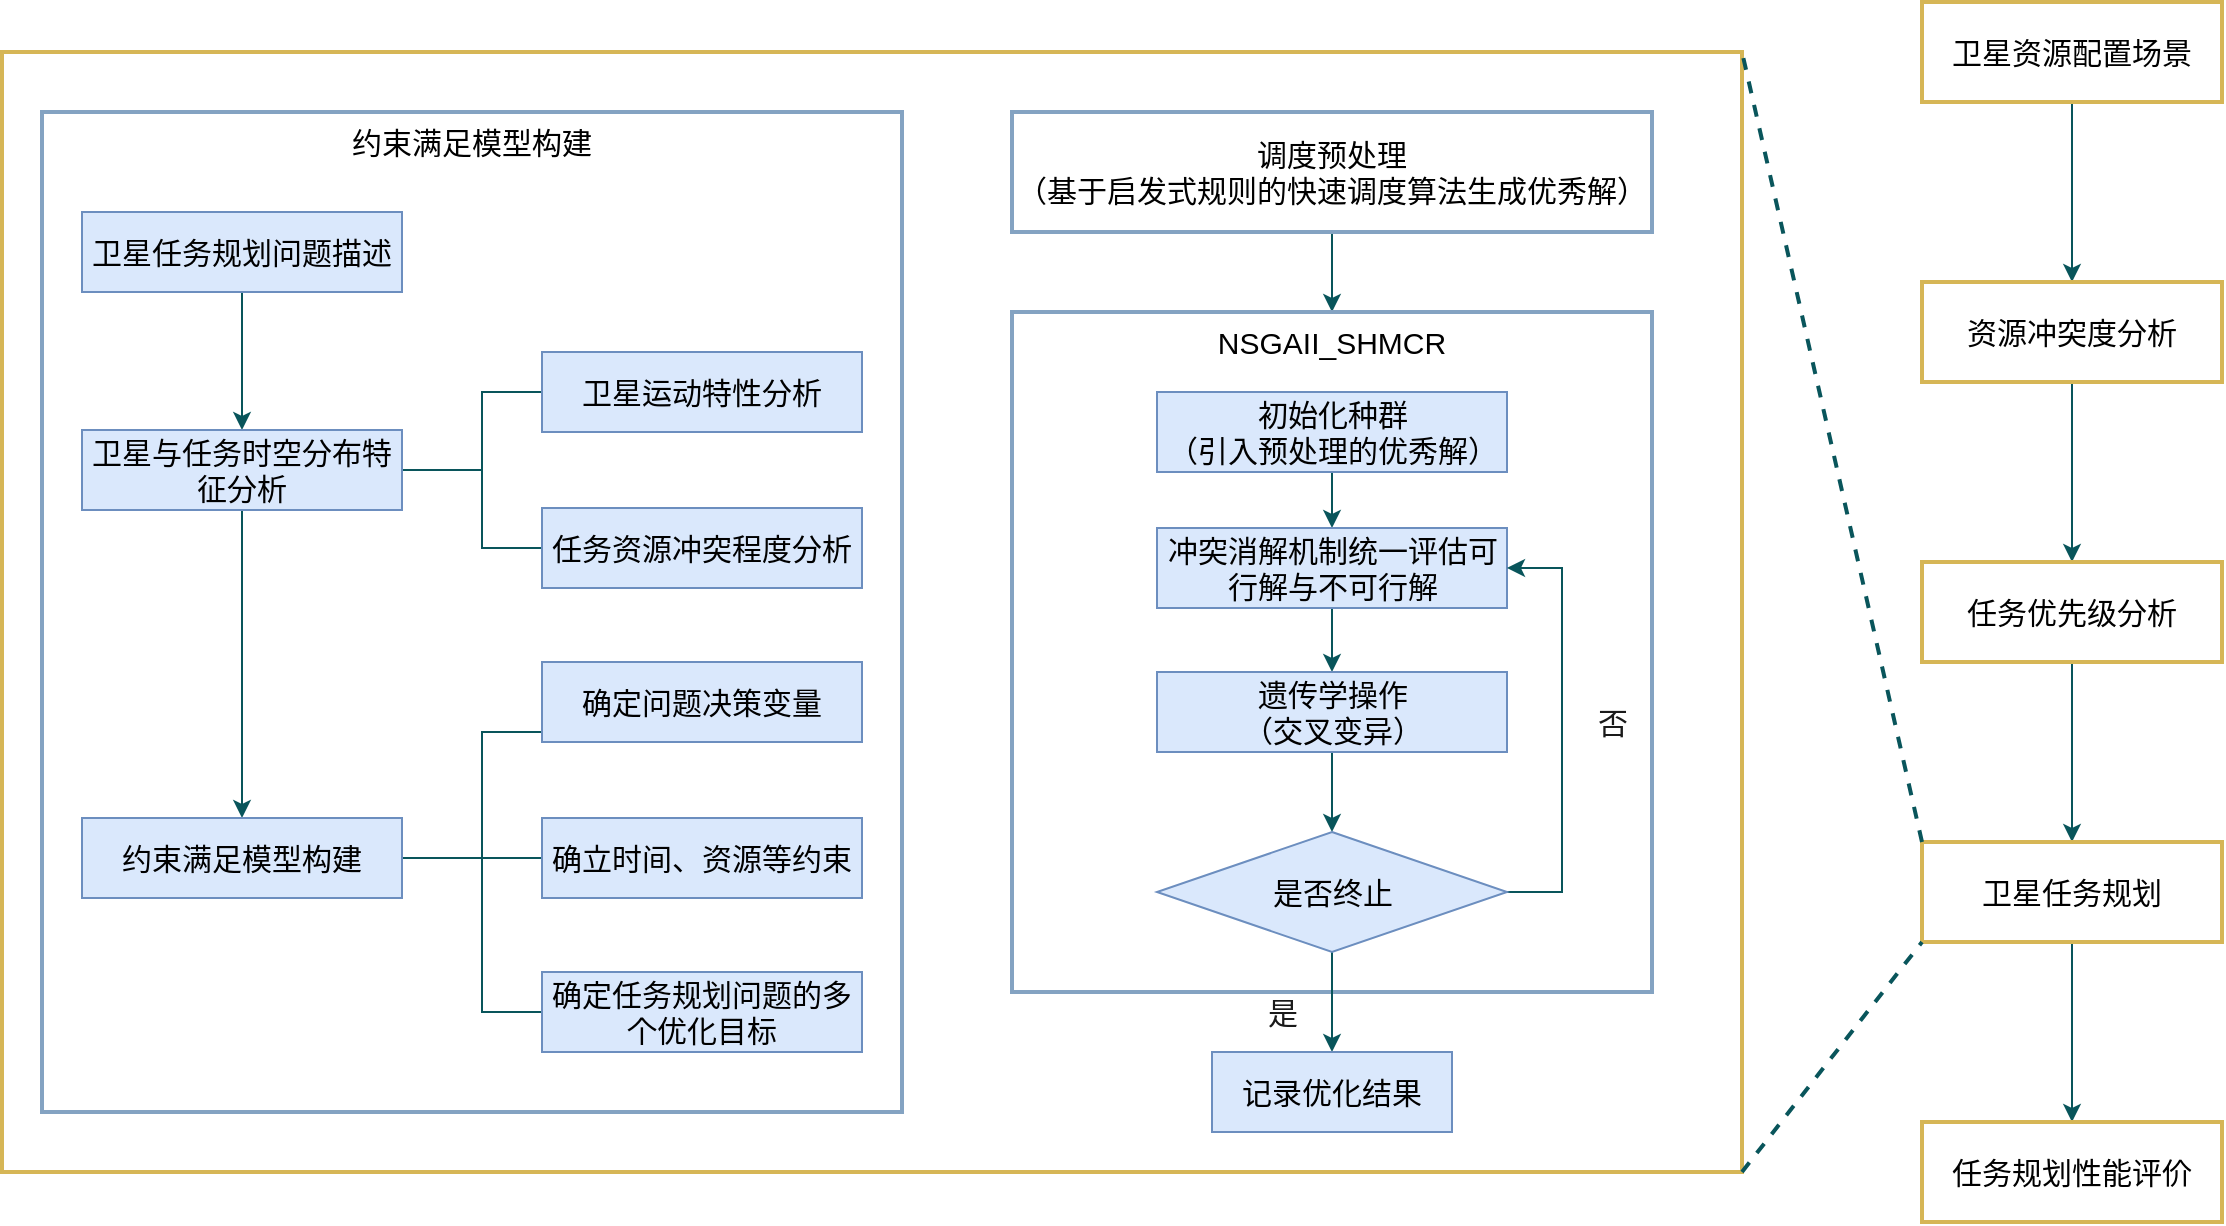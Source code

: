 <mxfile version="22.1.21" type="github">
  <diagram name="第 1 页" id="R7lRiUveevS0r1VpLNnj">
    <mxGraphModel dx="1687" dy="868" grid="1" gridSize="10" guides="1" tooltips="1" connect="1" arrows="1" fold="1" page="1" pageScale="1" pageWidth="827" pageHeight="1169" math="0" shadow="0">
      <root>
        <mxCell id="0" />
        <mxCell id="1" parent="0" />
        <mxCell id="183rZbsKnCli-wK0PXnV-64" value="" style="rounded=0;whiteSpace=wrap;html=1;labelBackgroundColor=none;fontSize=15;fillColor=default;strokeColor=#d6b656;strokeWidth=2;fontColor=default;" vertex="1" parent="1">
          <mxGeometry x="20" y="110" width="870" height="560" as="geometry" />
        </mxCell>
        <mxCell id="183rZbsKnCli-wK0PXnV-3" value="" style="edgeStyle=orthogonalEdgeStyle;rounded=0;orthogonalLoop=1;jettySize=auto;html=1;fontSize=15;labelBackgroundColor=none;fontColor=default;strokeColor=#09555B;" edge="1" parent="1" source="183rZbsKnCli-wK0PXnV-1" target="183rZbsKnCli-wK0PXnV-2">
          <mxGeometry relative="1" as="geometry" />
        </mxCell>
        <mxCell id="183rZbsKnCli-wK0PXnV-1" value="卫星资源配置场景" style="rounded=0;whiteSpace=wrap;html=1;fontSize=15;strokeWidth=2;labelBackgroundColor=none;fillColor=default;strokeColor=#d6b656;" vertex="1" parent="1">
          <mxGeometry x="980" y="85" width="150" height="50" as="geometry" />
        </mxCell>
        <mxCell id="183rZbsKnCli-wK0PXnV-5" value="" style="edgeStyle=orthogonalEdgeStyle;rounded=0;orthogonalLoop=1;jettySize=auto;html=1;fontSize=15;labelBackgroundColor=none;fontColor=default;strokeColor=#09555B;" edge="1" parent="1" source="183rZbsKnCli-wK0PXnV-2" target="183rZbsKnCli-wK0PXnV-4">
          <mxGeometry relative="1" as="geometry" />
        </mxCell>
        <mxCell id="183rZbsKnCli-wK0PXnV-2" value="资源冲突度分析" style="whiteSpace=wrap;html=1;rounded=0;fontSize=15;strokeWidth=2;labelBackgroundColor=none;fillColor=default;strokeColor=#d6b656;" vertex="1" parent="1">
          <mxGeometry x="980" y="225" width="150" height="50" as="geometry" />
        </mxCell>
        <mxCell id="183rZbsKnCli-wK0PXnV-7" value="" style="edgeStyle=orthogonalEdgeStyle;rounded=0;orthogonalLoop=1;jettySize=auto;html=1;fontSize=15;labelBackgroundColor=none;fontColor=default;strokeColor=#09555B;" edge="1" parent="1" source="183rZbsKnCli-wK0PXnV-4" target="183rZbsKnCli-wK0PXnV-6">
          <mxGeometry relative="1" as="geometry" />
        </mxCell>
        <mxCell id="183rZbsKnCli-wK0PXnV-4" value="任务优先级分析" style="whiteSpace=wrap;html=1;rounded=0;fontSize=15;strokeWidth=2;labelBackgroundColor=none;fillColor=default;strokeColor=#d6b656;" vertex="1" parent="1">
          <mxGeometry x="980" y="365" width="150" height="50" as="geometry" />
        </mxCell>
        <mxCell id="183rZbsKnCli-wK0PXnV-9" value="" style="edgeStyle=orthogonalEdgeStyle;rounded=0;orthogonalLoop=1;jettySize=auto;html=1;fontSize=15;labelBackgroundColor=none;fontColor=default;strokeColor=#09555B;" edge="1" parent="1" source="183rZbsKnCli-wK0PXnV-6" target="183rZbsKnCli-wK0PXnV-8">
          <mxGeometry relative="1" as="geometry" />
        </mxCell>
        <mxCell id="183rZbsKnCli-wK0PXnV-6" value="卫星任务规划" style="whiteSpace=wrap;html=1;rounded=0;fontSize=15;strokeWidth=2;labelBackgroundColor=none;fillColor=default;strokeColor=#d6b656;" vertex="1" parent="1">
          <mxGeometry x="980" y="505" width="150" height="50" as="geometry" />
        </mxCell>
        <mxCell id="183rZbsKnCli-wK0PXnV-8" value="任务规划性能评价" style="whiteSpace=wrap;html=1;rounded=0;fontSize=15;strokeWidth=2;labelBackgroundColor=none;fillColor=default;strokeColor=#d6b656;" vertex="1" parent="1">
          <mxGeometry x="980" y="645" width="150" height="50" as="geometry" />
        </mxCell>
        <mxCell id="183rZbsKnCli-wK0PXnV-13" value="&lt;font style=&quot;font-size: 15px;&quot;&gt;约束满足模型构建&lt;/font&gt;" style="rounded=0;whiteSpace=wrap;html=1;verticalAlign=top;fontSize=15;labelBackgroundColor=none;strokeWidth=2;fillColor=default;strokeColor=#84A3C2;" vertex="1" parent="1">
          <mxGeometry x="40" y="140" width="430" height="500" as="geometry" />
        </mxCell>
        <mxCell id="183rZbsKnCli-wK0PXnV-16" value="" style="edgeStyle=orthogonalEdgeStyle;rounded=0;orthogonalLoop=1;jettySize=auto;html=1;fontSize=15;labelBackgroundColor=none;fontColor=default;strokeColor=#09555B;" edge="1" parent="1" source="183rZbsKnCli-wK0PXnV-14" target="183rZbsKnCli-wK0PXnV-15">
          <mxGeometry relative="1" as="geometry" />
        </mxCell>
        <mxCell id="183rZbsKnCli-wK0PXnV-14" value="卫星任务规划问题描述" style="rounded=0;whiteSpace=wrap;html=1;fontSize=15;labelBackgroundColor=none;fillColor=#dae8fc;strokeColor=#6c8ebf;" vertex="1" parent="1">
          <mxGeometry x="60" y="190" width="160" height="40" as="geometry" />
        </mxCell>
        <mxCell id="183rZbsKnCli-wK0PXnV-19" value="" style="edgeStyle=orthogonalEdgeStyle;rounded=0;orthogonalLoop=1;jettySize=auto;html=1;fontSize=15;labelBackgroundColor=none;fontColor=default;strokeColor=#09555B;" edge="1" parent="1" source="183rZbsKnCli-wK0PXnV-15" target="183rZbsKnCli-wK0PXnV-18">
          <mxGeometry relative="1" as="geometry" />
        </mxCell>
        <mxCell id="183rZbsKnCli-wK0PXnV-30" value="" style="edgeStyle=orthogonalEdgeStyle;rounded=0;orthogonalLoop=1;jettySize=auto;html=1;endArrow=none;endFill=0;fontSize=15;labelBackgroundColor=none;fontColor=default;strokeColor=#09555B;" edge="1" parent="1" source="183rZbsKnCli-wK0PXnV-15" target="183rZbsKnCli-wK0PXnV-29">
          <mxGeometry relative="1" as="geometry">
            <Array as="points">
              <mxPoint x="260" y="319" />
              <mxPoint x="260" y="280" />
            </Array>
          </mxGeometry>
        </mxCell>
        <mxCell id="183rZbsKnCli-wK0PXnV-32" style="edgeStyle=orthogonalEdgeStyle;rounded=0;orthogonalLoop=1;jettySize=auto;html=1;entryX=0;entryY=0.5;entryDx=0;entryDy=0;endArrow=none;endFill=0;fontSize=15;labelBackgroundColor=none;fontColor=default;strokeColor=#09555B;" edge="1" parent="1" source="183rZbsKnCli-wK0PXnV-15" target="183rZbsKnCli-wK0PXnV-31">
          <mxGeometry relative="1" as="geometry">
            <Array as="points">
              <mxPoint x="260" y="319" />
              <mxPoint x="260" y="358" />
            </Array>
          </mxGeometry>
        </mxCell>
        <mxCell id="183rZbsKnCli-wK0PXnV-15" value="卫星与任务时空分布特征分析" style="whiteSpace=wrap;html=1;rounded=0;fontSize=15;labelBackgroundColor=none;fillColor=#dae8fc;strokeColor=#6c8ebf;" vertex="1" parent="1">
          <mxGeometry x="60" y="299" width="160" height="40" as="geometry" />
        </mxCell>
        <mxCell id="183rZbsKnCli-wK0PXnV-34" value="" style="edgeStyle=orthogonalEdgeStyle;rounded=0;orthogonalLoop=1;jettySize=auto;html=1;endArrow=none;endFill=0;fontSize=15;labelBackgroundColor=none;fontColor=default;strokeColor=#09555B;" edge="1" parent="1" source="183rZbsKnCli-wK0PXnV-18" target="183rZbsKnCli-wK0PXnV-33">
          <mxGeometry relative="1" as="geometry">
            <Array as="points">
              <mxPoint x="260" y="513" />
              <mxPoint x="260" y="450" />
            </Array>
          </mxGeometry>
        </mxCell>
        <mxCell id="183rZbsKnCli-wK0PXnV-38" style="edgeStyle=orthogonalEdgeStyle;rounded=0;orthogonalLoop=1;jettySize=auto;html=1;exitX=1;exitY=0.5;exitDx=0;exitDy=0;entryX=0;entryY=0.5;entryDx=0;entryDy=0;endArrow=none;endFill=0;fontSize=15;labelBackgroundColor=none;fontColor=default;strokeColor=#09555B;" edge="1" parent="1" source="183rZbsKnCli-wK0PXnV-18" target="183rZbsKnCli-wK0PXnV-37">
          <mxGeometry relative="1" as="geometry">
            <Array as="points">
              <mxPoint x="260" y="513" />
              <mxPoint x="260" y="590" />
            </Array>
          </mxGeometry>
        </mxCell>
        <mxCell id="183rZbsKnCli-wK0PXnV-39" style="edgeStyle=orthogonalEdgeStyle;rounded=0;orthogonalLoop=1;jettySize=auto;html=1;exitX=1;exitY=0.5;exitDx=0;exitDy=0;entryX=0;entryY=0.5;entryDx=0;entryDy=0;endArrow=none;endFill=0;fontSize=15;labelBackgroundColor=none;fontColor=default;strokeColor=#09555B;" edge="1" parent="1" source="183rZbsKnCli-wK0PXnV-18" target="183rZbsKnCli-wK0PXnV-35">
          <mxGeometry relative="1" as="geometry" />
        </mxCell>
        <mxCell id="183rZbsKnCli-wK0PXnV-18" value="约束满足模型构建" style="whiteSpace=wrap;html=1;rounded=0;fontSize=15;labelBackgroundColor=none;fillColor=#dae8fc;strokeColor=#6c8ebf;" vertex="1" parent="1">
          <mxGeometry x="60" y="493" width="160" height="40" as="geometry" />
        </mxCell>
        <mxCell id="183rZbsKnCli-wK0PXnV-29" value="卫星运动特性分析" style="whiteSpace=wrap;html=1;rounded=0;fontSize=15;labelBackgroundColor=none;fillColor=#dae8fc;strokeColor=#6c8ebf;" vertex="1" parent="1">
          <mxGeometry x="290" y="260" width="160" height="40" as="geometry" />
        </mxCell>
        <mxCell id="183rZbsKnCli-wK0PXnV-31" value="任务资源冲突程度分析" style="whiteSpace=wrap;html=1;rounded=0;fontSize=15;labelBackgroundColor=none;fillColor=#dae8fc;strokeColor=#6c8ebf;" vertex="1" parent="1">
          <mxGeometry x="290" y="338" width="160" height="40" as="geometry" />
        </mxCell>
        <mxCell id="183rZbsKnCli-wK0PXnV-33" value="确定问题决策变量" style="whiteSpace=wrap;html=1;rounded=0;fontSize=15;labelBackgroundColor=none;fillColor=#dae8fc;strokeColor=#6c8ebf;" vertex="1" parent="1">
          <mxGeometry x="290" y="415" width="160" height="40" as="geometry" />
        </mxCell>
        <mxCell id="183rZbsKnCli-wK0PXnV-35" value="确立时间、资源等约束" style="whiteSpace=wrap;html=1;rounded=0;fontSize=15;labelBackgroundColor=none;fillColor=#dae8fc;strokeColor=#6c8ebf;" vertex="1" parent="1">
          <mxGeometry x="290" y="493" width="160" height="40" as="geometry" />
        </mxCell>
        <mxCell id="183rZbsKnCli-wK0PXnV-37" value="确定任务规划问题的多个优化目标" style="whiteSpace=wrap;html=1;rounded=0;fontSize=15;labelBackgroundColor=none;fillColor=#dae8fc;strokeColor=#6c8ebf;" vertex="1" parent="1">
          <mxGeometry x="290" y="570" width="160" height="40" as="geometry" />
        </mxCell>
        <mxCell id="183rZbsKnCli-wK0PXnV-43" value="" style="edgeStyle=orthogonalEdgeStyle;rounded=0;orthogonalLoop=1;jettySize=auto;html=1;fontSize=15;labelBackgroundColor=none;fontColor=default;strokeColor=#09555B;" edge="1" parent="1" source="183rZbsKnCli-wK0PXnV-41" target="183rZbsKnCli-wK0PXnV-42">
          <mxGeometry relative="1" as="geometry" />
        </mxCell>
        <mxCell id="183rZbsKnCli-wK0PXnV-41" value="调度预处理&lt;br style=&quot;font-size: 15px;&quot;&gt;（基于启发式规则的快速调度算法生成优秀解）" style="rounded=0;whiteSpace=wrap;html=1;verticalAlign=middle;fontSize=15;labelBackgroundColor=none;fillColor=default;strokeColor=#84A3C2;strokeWidth=2;fontColor=default;" vertex="1" parent="1">
          <mxGeometry x="525" y="140" width="320" height="60" as="geometry" />
        </mxCell>
        <mxCell id="183rZbsKnCli-wK0PXnV-42" value="NSGAII_SHMCR" style="rounded=0;whiteSpace=wrap;html=1;verticalAlign=top;fontSize=15;labelBackgroundColor=none;fillColor=default;strokeColor=#84A3C2;strokeWidth=2;fontColor=default;" vertex="1" parent="1">
          <mxGeometry x="525" y="240" width="320" height="340" as="geometry" />
        </mxCell>
        <mxCell id="183rZbsKnCli-wK0PXnV-47" value="" style="edgeStyle=orthogonalEdgeStyle;rounded=0;orthogonalLoop=1;jettySize=auto;html=1;fontSize=15;labelBackgroundColor=none;fontColor=default;strokeColor=#09555B;" edge="1" parent="1" source="183rZbsKnCli-wK0PXnV-45" target="183rZbsKnCli-wK0PXnV-46">
          <mxGeometry relative="1" as="geometry" />
        </mxCell>
        <mxCell id="183rZbsKnCli-wK0PXnV-45" value="初始化种群&lt;br style=&quot;font-size: 15px;&quot;&gt;（引入预处理的优秀解）" style="rounded=0;whiteSpace=wrap;html=1;fontSize=15;labelBackgroundColor=none;fillColor=#dae8fc;strokeColor=#6c8ebf;" vertex="1" parent="1">
          <mxGeometry x="597.5" y="280" width="175" height="40" as="geometry" />
        </mxCell>
        <mxCell id="183rZbsKnCli-wK0PXnV-49" value="" style="edgeStyle=orthogonalEdgeStyle;rounded=0;orthogonalLoop=1;jettySize=auto;html=1;fontSize=15;labelBackgroundColor=none;fontColor=default;strokeColor=#09555B;" edge="1" parent="1" source="183rZbsKnCli-wK0PXnV-46" target="183rZbsKnCli-wK0PXnV-48">
          <mxGeometry relative="1" as="geometry" />
        </mxCell>
        <mxCell id="183rZbsKnCli-wK0PXnV-46" value="冲突消解机制统一评估可行解与不可行解" style="whiteSpace=wrap;html=1;rounded=0;fontSize=15;labelBackgroundColor=none;fillColor=#dae8fc;strokeColor=#6c8ebf;" vertex="1" parent="1">
          <mxGeometry x="597.5" y="348" width="175" height="40" as="geometry" />
        </mxCell>
        <mxCell id="183rZbsKnCli-wK0PXnV-53" value="" style="edgeStyle=orthogonalEdgeStyle;rounded=0;orthogonalLoop=1;jettySize=auto;html=1;fontSize=15;labelBackgroundColor=none;fontColor=default;strokeColor=#09555B;" edge="1" parent="1" source="183rZbsKnCli-wK0PXnV-48" target="183rZbsKnCli-wK0PXnV-52">
          <mxGeometry relative="1" as="geometry" />
        </mxCell>
        <mxCell id="183rZbsKnCli-wK0PXnV-48" value="遗传学操作&lt;br style=&quot;font-size: 15px;&quot;&gt;（交叉变异）" style="whiteSpace=wrap;html=1;rounded=0;fontSize=15;labelBackgroundColor=none;fillColor=#dae8fc;strokeColor=#6c8ebf;" vertex="1" parent="1">
          <mxGeometry x="597.5" y="420" width="175" height="40" as="geometry" />
        </mxCell>
        <mxCell id="183rZbsKnCli-wK0PXnV-61" style="edgeStyle=orthogonalEdgeStyle;rounded=0;orthogonalLoop=1;jettySize=auto;html=1;exitX=1;exitY=0.5;exitDx=0;exitDy=0;entryX=1;entryY=0.5;entryDx=0;entryDy=0;labelBackgroundColor=none;fontColor=default;fontSize=15;strokeColor=#09555B;" edge="1" parent="1" source="183rZbsKnCli-wK0PXnV-52" target="183rZbsKnCli-wK0PXnV-46">
          <mxGeometry relative="1" as="geometry">
            <Array as="points">
              <mxPoint x="800" y="530" />
              <mxPoint x="800" y="368" />
            </Array>
          </mxGeometry>
        </mxCell>
        <mxCell id="183rZbsKnCli-wK0PXnV-66" style="edgeStyle=orthogonalEdgeStyle;rounded=0;orthogonalLoop=1;jettySize=auto;html=1;exitX=0.5;exitY=1;exitDx=0;exitDy=0;entryX=0.5;entryY=0;entryDx=0;entryDy=0;labelBackgroundColor=none;fontColor=default;fontSize=15;strokeColor=#09555B;" edge="1" parent="1" source="183rZbsKnCli-wK0PXnV-52" target="183rZbsKnCli-wK0PXnV-59">
          <mxGeometry relative="1" as="geometry" />
        </mxCell>
        <mxCell id="183rZbsKnCli-wK0PXnV-52" value="是否终止" style="rhombus;whiteSpace=wrap;html=1;rounded=0;fontSize=15;labelBackgroundColor=none;fillColor=#dae8fc;strokeColor=#6c8ebf;" vertex="1" parent="1">
          <mxGeometry x="597.5" y="500" width="175" height="60" as="geometry" />
        </mxCell>
        <mxCell id="183rZbsKnCli-wK0PXnV-59" value="记录优化结果" style="whiteSpace=wrap;html=1;rounded=0;fontSize=15;labelBackgroundColor=none;fillColor=#dae8fc;strokeColor=#6c8ebf;" vertex="1" parent="1">
          <mxGeometry x="625" y="610" width="120" height="40" as="geometry" />
        </mxCell>
        <mxCell id="183rZbsKnCli-wK0PXnV-69" value="是" style="text;html=1;align=center;verticalAlign=middle;resizable=0;points=[];autosize=1;strokeColor=none;fillColor=none;fontSize=15;labelBackgroundColor=none;fontColor=#1A1A1A;" vertex="1" parent="1">
          <mxGeometry x="640" y="575" width="40" height="30" as="geometry" />
        </mxCell>
        <mxCell id="183rZbsKnCli-wK0PXnV-70" value="否" style="text;html=1;align=center;verticalAlign=middle;resizable=0;points=[];autosize=1;strokeColor=none;fillColor=none;fontSize=15;labelBackgroundColor=none;fontColor=#1A1A1A;" vertex="1" parent="1">
          <mxGeometry x="805" y="430" width="40" height="30" as="geometry" />
        </mxCell>
        <mxCell id="183rZbsKnCli-wK0PXnV-71" value="" style="endArrow=none;dashed=1;html=1;rounded=0;exitX=0;exitY=0;exitDx=0;exitDy=0;entryX=1;entryY=0;entryDx=0;entryDy=0;strokeColor=#09555B;strokeWidth=2;fontSize=15;labelBackgroundColor=none;fontColor=default;" edge="1" parent="1" source="183rZbsKnCli-wK0PXnV-6" target="183rZbsKnCli-wK0PXnV-64">
          <mxGeometry width="50" height="50" relative="1" as="geometry">
            <mxPoint x="580" y="480" as="sourcePoint" />
            <mxPoint x="630" y="430" as="targetPoint" />
          </mxGeometry>
        </mxCell>
        <mxCell id="183rZbsKnCli-wK0PXnV-72" value="" style="endArrow=none;dashed=1;html=1;rounded=0;entryX=0;entryY=1;entryDx=0;entryDy=0;exitX=1;exitY=1;exitDx=0;exitDy=0;strokeColor=#09555B;strokeWidth=2;fontSize=15;labelBackgroundColor=none;fontColor=default;" edge="1" parent="1" source="183rZbsKnCli-wK0PXnV-64" target="183rZbsKnCli-wK0PXnV-6">
          <mxGeometry width="50" height="50" relative="1" as="geometry">
            <mxPoint x="580" y="480" as="sourcePoint" />
            <mxPoint x="630" y="430" as="targetPoint" />
          </mxGeometry>
        </mxCell>
      </root>
    </mxGraphModel>
  </diagram>
</mxfile>
